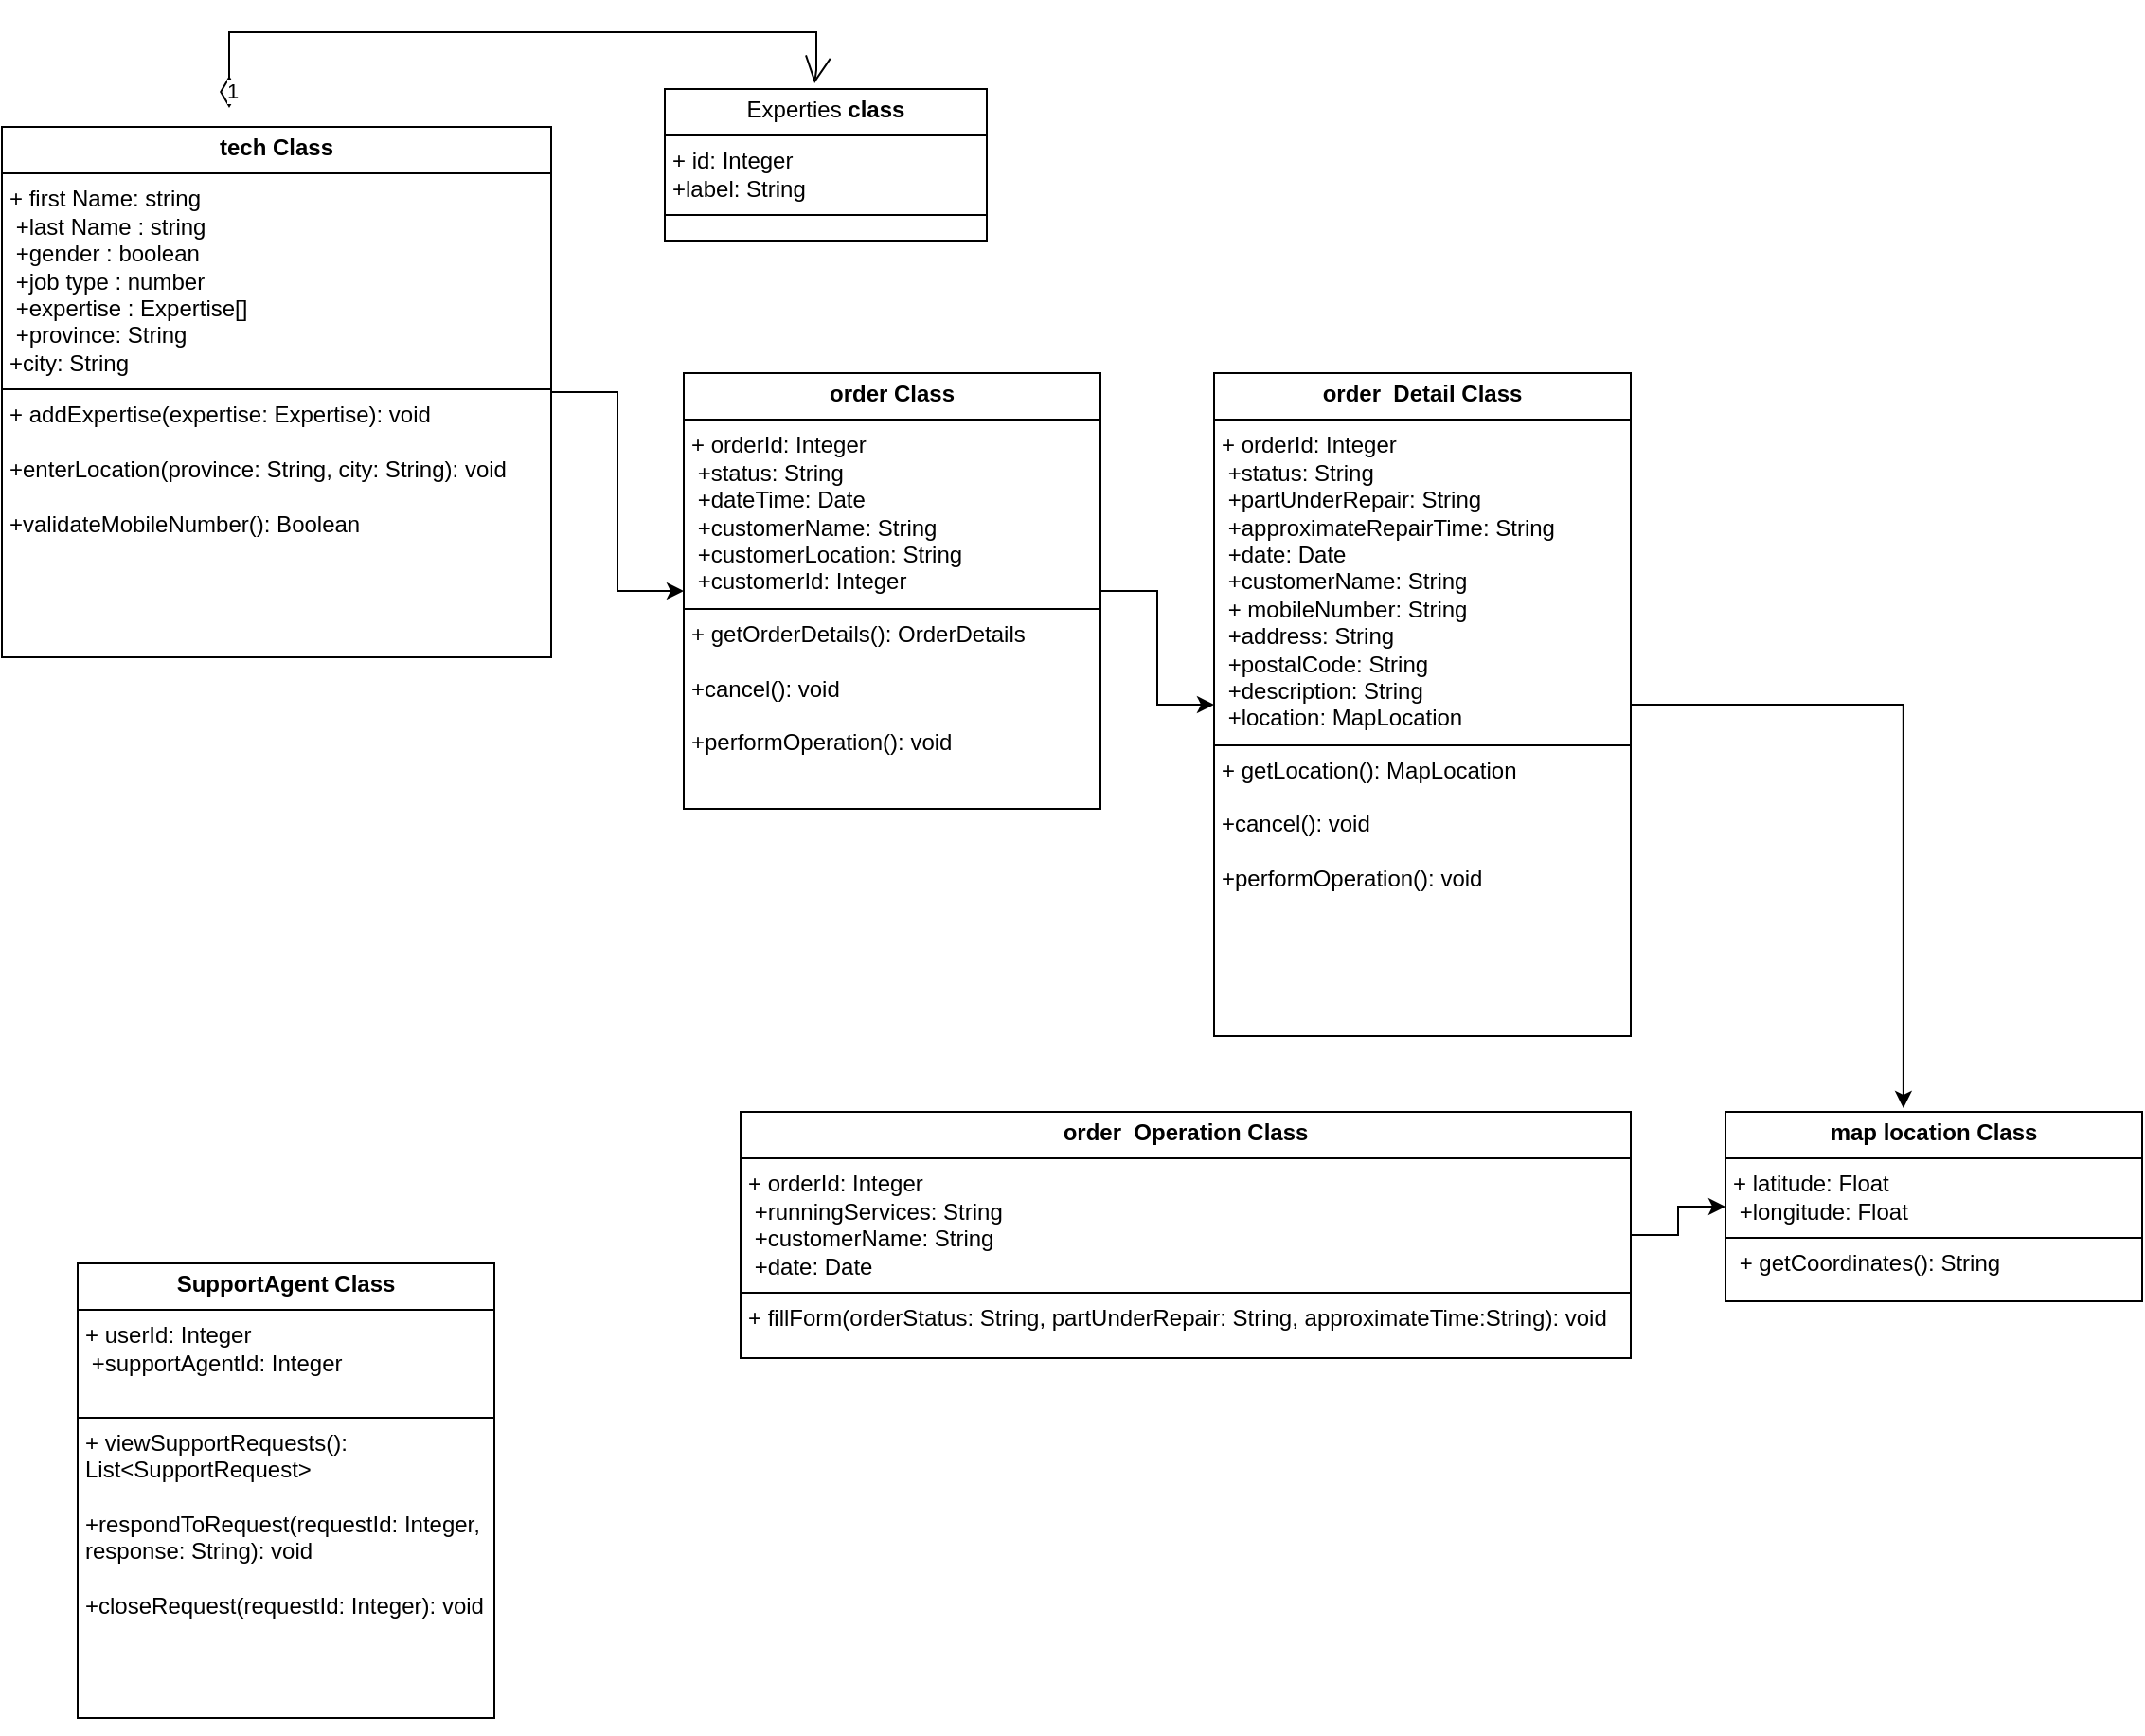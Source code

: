 <mxfile version="24.8.0">
  <diagram name="Page-1" id="c4acf3e9-155e-7222-9cf6-157b1a14988f">
    <mxGraphModel dx="880" dy="434" grid="1" gridSize="10" guides="1" tooltips="1" connect="1" arrows="1" fold="1" page="1" pageScale="1" pageWidth="850" pageHeight="1100" background="none" math="0" shadow="0">
      <root>
        <mxCell id="0" />
        <mxCell id="1" parent="0" />
        <mxCell id="KMtnxI4F0yMecvli3GG7-17" value="" style="edgeStyle=orthogonalEdgeStyle;rounded=0;orthogonalLoop=1;jettySize=auto;html=1;" parent="1" source="KMtnxI4F0yMecvli3GG7-1" target="KMtnxI4F0yMecvli3GG7-8" edge="1">
          <mxGeometry relative="1" as="geometry" />
        </mxCell>
        <mxCell id="KMtnxI4F0yMecvli3GG7-1" value="&lt;p style=&quot;margin:0px;margin-top:4px;text-align:center;&quot;&gt;&lt;b&gt;tech Class&lt;/b&gt;&lt;/p&gt;&lt;hr size=&quot;1&quot; style=&quot;border-style:solid;&quot;&gt;&lt;p style=&quot;margin:0px;margin-left:4px;&quot;&gt;+ first Name: string&lt;/p&gt;&lt;p style=&quot;margin:0px;margin-left:4px;&quot;&gt;&amp;nbsp;+last Name : string&lt;/p&gt;&lt;p style=&quot;margin:0px;margin-left:4px;&quot;&gt;&amp;nbsp;+gender : boolean&lt;/p&gt;&lt;p style=&quot;margin:0px;margin-left:4px;&quot;&gt;&amp;nbsp;+job type : number&lt;br&gt;&amp;nbsp;+expertise :&amp;nbsp;Expertise[]&lt;br&gt;&amp;nbsp;+province: String&lt;br&gt;+city: String&lt;br&gt;&lt;/p&gt;&lt;hr size=&quot;1&quot; style=&quot;border-style:solid;&quot;&gt;&lt;p style=&quot;margin:0px;margin-left:4px;&quot;&gt;+ addExpertise(expertise: Expertise): void&lt;br&gt;&lt;br&gt;+enterLocation(province: String, city: String): void&lt;br&gt;&lt;br&gt;+validateMobileNumber(): Boolean&lt;br&gt;&lt;br&gt;&lt;/p&gt;" style="verticalAlign=top;align=left;overflow=fill;html=1;whiteSpace=wrap;" parent="1" vertex="1">
          <mxGeometry x="10" y="110" width="290" height="280" as="geometry" />
        </mxCell>
        <mxCell id="KMtnxI4F0yMecvli3GG7-4" value="&lt;p style=&quot;margin:0px;margin-top:4px;text-align:center;&quot;&gt;&lt;span style=&quot;background-color: initial; text-align: left;&quot;&gt;Experties&amp;nbsp;&lt;/span&gt;&lt;b&gt;class&lt;/b&gt;&lt;/p&gt;&lt;hr size=&quot;1&quot; style=&quot;border-style:solid;&quot;&gt;&lt;p style=&quot;margin:0px;margin-left:4px;&quot;&gt;+ id: Integer&lt;/p&gt;&lt;p style=&quot;margin:0px;margin-left:4px;&quot;&gt;+label: String&lt;/p&gt;&lt;hr size=&quot;1&quot; style=&quot;border-style:solid;&quot;&gt;&lt;p style=&quot;margin:0px;margin-left:4px;&quot;&gt;&lt;br&gt;&lt;/p&gt;" style="verticalAlign=top;align=left;overflow=fill;html=1;whiteSpace=wrap;" parent="1" vertex="1">
          <mxGeometry x="360" y="90" width="170" height="80" as="geometry" />
        </mxCell>
        <mxCell id="KMtnxI4F0yMecvli3GG7-7" value="1" style="endArrow=open;html=1;endSize=12;startArrow=diamondThin;startSize=14;startFill=0;edgeStyle=orthogonalEdgeStyle;align=left;verticalAlign=bottom;rounded=0;entryX=0.465;entryY=-0.037;entryDx=0;entryDy=0;entryPerimeter=0;" parent="1" target="KMtnxI4F0yMecvli3GG7-4" edge="1">
          <mxGeometry x="-1" y="3" relative="1" as="geometry">
            <mxPoint x="130" y="100" as="sourcePoint" />
            <mxPoint x="290" y="80" as="targetPoint" />
            <Array as="points">
              <mxPoint x="130" y="60" />
              <mxPoint x="440" y="60" />
              <mxPoint x="440" y="80" />
            </Array>
          </mxGeometry>
        </mxCell>
        <mxCell id="KMtnxI4F0yMecvli3GG7-11" value="" style="edgeStyle=orthogonalEdgeStyle;rounded=0;orthogonalLoop=1;jettySize=auto;html=1;" parent="1" source="KMtnxI4F0yMecvli3GG7-8" target="KMtnxI4F0yMecvli3GG7-9" edge="1">
          <mxGeometry relative="1" as="geometry" />
        </mxCell>
        <mxCell id="KMtnxI4F0yMecvli3GG7-8" value="&lt;p style=&quot;margin:0px;margin-top:4px;text-align:center;&quot;&gt;&lt;b&gt;order Class&lt;/b&gt;&lt;/p&gt;&lt;hr size=&quot;1&quot; style=&quot;border-style:solid;&quot;&gt;&lt;p style=&quot;margin:0px;margin-left:4px;&quot;&gt;+ orderId: Integer&lt;/p&gt;&lt;p style=&quot;margin:0px;margin-left:4px;&quot;&gt;&amp;nbsp;+status: String&lt;/p&gt;&lt;p style=&quot;margin:0px;margin-left:4px;&quot;&gt;&amp;nbsp;+dateTime: Date&lt;/p&gt;&lt;p style=&quot;margin:0px;margin-left:4px;&quot;&gt;&amp;nbsp;+customerName: String&lt;br&gt;&amp;nbsp;+customerLocation: String&lt;br&gt;&amp;nbsp;+customerId: Integer&lt;br&gt;&lt;/p&gt;&lt;hr size=&quot;1&quot; style=&quot;border-style:solid;&quot;&gt;&lt;p style=&quot;margin:0px;margin-left:4px;&quot;&gt;+ getOrderDetails(): OrderDetails&lt;br&gt;&lt;br&gt;+cancel(): void&lt;br&gt;&lt;br&gt;+performOperation(): void&lt;br&gt;&lt;/p&gt;" style="verticalAlign=top;align=left;overflow=fill;html=1;whiteSpace=wrap;" parent="1" vertex="1">
          <mxGeometry x="370" y="240" width="220" height="230" as="geometry" />
        </mxCell>
        <mxCell id="KMtnxI4F0yMecvli3GG7-9" value="&lt;p style=&quot;margin:0px;margin-top:4px;text-align:center;&quot;&gt;&lt;b&gt;order&amp;nbsp; Detail Class&lt;/b&gt;&lt;/p&gt;&lt;hr size=&quot;1&quot; style=&quot;border-style:solid;&quot;&gt;&lt;p style=&quot;margin:0px;margin-left:4px;&quot;&gt;+ orderId: Integer&lt;/p&gt;&lt;p style=&quot;margin:0px;margin-left:4px;&quot;&gt;&amp;nbsp;+status: String&lt;/p&gt;&lt;p style=&quot;margin:0px;margin-left:4px;&quot;&gt;&amp;nbsp;+partUnderRepair: String&lt;/p&gt;&lt;p style=&quot;margin:0px;margin-left:4px;&quot;&gt;&amp;nbsp;+approximateRepairTime: String&lt;br&gt;&amp;nbsp;+date: Date&lt;br&gt;&amp;nbsp;+customerName: String&lt;br&gt;&amp;nbsp;+&amp;nbsp;mobileNumber: String&lt;br&gt;&amp;nbsp;+address: String&lt;br&gt;&amp;nbsp;+postalCode: String&lt;br&gt;&amp;nbsp;+description: String&lt;br&gt;&amp;nbsp;+location: MapLocation&lt;/p&gt;&lt;hr size=&quot;1&quot; style=&quot;border-style:solid;&quot;&gt;&lt;p style=&quot;margin:0px;margin-left:4px;&quot;&gt;+ getLocation(): MapLocation&lt;br&gt;&lt;br&gt;+cancel(): void&lt;br&gt;&lt;br&gt;+performOperation(): void&lt;br&gt;&lt;/p&gt;" style="verticalAlign=top;align=left;overflow=fill;html=1;whiteSpace=wrap;" parent="1" vertex="1">
          <mxGeometry x="650" y="240" width="220" height="350" as="geometry" />
        </mxCell>
        <mxCell id="KMtnxI4F0yMecvli3GG7-14" value="" style="edgeStyle=orthogonalEdgeStyle;rounded=0;orthogonalLoop=1;jettySize=auto;html=1;" parent="1" source="KMtnxI4F0yMecvli3GG7-12" target="KMtnxI4F0yMecvli3GG7-13" edge="1">
          <mxGeometry relative="1" as="geometry" />
        </mxCell>
        <mxCell id="KMtnxI4F0yMecvli3GG7-12" value="&lt;p style=&quot;margin:0px;margin-top:4px;text-align:center;&quot;&gt;&lt;b&gt;order&amp;nbsp; Operation Class&lt;/b&gt;&lt;/p&gt;&lt;hr size=&quot;1&quot; style=&quot;border-style:solid;&quot;&gt;&lt;p style=&quot;margin:0px;margin-left:4px;&quot;&gt;+ orderId: Integer&lt;/p&gt;&lt;p style=&quot;margin:0px;margin-left:4px;&quot;&gt;&amp;nbsp;+runningServices: String&lt;/p&gt;&lt;p style=&quot;margin:0px;margin-left:4px;&quot;&gt;&amp;nbsp;+customerName: String&lt;/p&gt;&lt;p style=&quot;margin:0px;margin-left:4px;&quot;&gt;&amp;nbsp;+date: Date&lt;br&gt;&lt;/p&gt;&lt;hr size=&quot;1&quot; style=&quot;border-style:solid;&quot;&gt;&lt;p style=&quot;margin:0px;margin-left:4px;&quot;&gt;+ fillForm(orderStatus: String, partUnderRepair: String, approximateTime:String): void&lt;br&gt;&lt;/p&gt;" style="verticalAlign=top;align=left;overflow=fill;html=1;whiteSpace=wrap;" parent="1" vertex="1">
          <mxGeometry x="400" y="630" width="470" height="130" as="geometry" />
        </mxCell>
        <mxCell id="KMtnxI4F0yMecvli3GG7-13" value="&lt;p style=&quot;margin:0px;margin-top:4px;text-align:center;&quot;&gt;&lt;b&gt;map location Class&lt;/b&gt;&lt;/p&gt;&lt;hr size=&quot;1&quot; style=&quot;border-style:solid;&quot;&gt;&lt;p style=&quot;margin:0px;margin-left:4px;&quot;&gt;+ latitude: Float&lt;/p&gt;&lt;p style=&quot;margin:0px;margin-left:4px;&quot;&gt;&amp;nbsp;+longitude: Float&lt;/p&gt;&lt;hr size=&quot;1&quot; style=&quot;border-style:solid;&quot;&gt;&lt;p style=&quot;margin:0px;margin-left:4px;&quot;&gt;&amp;nbsp;+ getCoordinates(): String&lt;br&gt;&lt;/p&gt;" style="verticalAlign=top;align=left;overflow=fill;html=1;whiteSpace=wrap;" parent="1" vertex="1">
          <mxGeometry x="920" y="630" width="220" height="100" as="geometry" />
        </mxCell>
        <mxCell id="KMtnxI4F0yMecvli3GG7-18" style="edgeStyle=orthogonalEdgeStyle;rounded=0;orthogonalLoop=1;jettySize=auto;html=1;entryX=0.427;entryY=-0.02;entryDx=0;entryDy=0;entryPerimeter=0;" parent="1" source="KMtnxI4F0yMecvli3GG7-9" target="KMtnxI4F0yMecvli3GG7-13" edge="1">
          <mxGeometry relative="1" as="geometry" />
        </mxCell>
        <mxCell id="8-92jS36UHPeJMl3_JFY-2" value="&lt;p style=&quot;margin:0px;margin-top:4px;text-align:center;&quot;&gt;&lt;b&gt;SupportAgent Class&lt;/b&gt;&lt;br&gt;&lt;/p&gt;&lt;hr size=&quot;1&quot; style=&quot;border-style:solid;&quot;&gt;&lt;p style=&quot;margin:0px;margin-left:4px;&quot;&gt;+ userId: Integer&lt;/p&gt;&lt;p style=&quot;margin:0px;margin-left:4px;&quot;&gt;&amp;nbsp;+supportAgentId:&amp;nbsp;&lt;span style=&quot;background-color: initial;&quot;&gt;Integer&lt;/span&gt;&lt;/p&gt;&lt;p style=&quot;margin:0px;margin-left:4px;&quot;&gt;&lt;br&gt;&lt;/p&gt;&lt;hr size=&quot;1&quot; style=&quot;border-style:solid;&quot;&gt;&lt;p style=&quot;margin:0px;margin-left:4px;&quot;&gt;+ viewSupportRequests(): List&amp;lt;SupportRequest&amp;gt;&lt;br&gt;&lt;br&gt;+respondToRequest(requestId: Integer, response: String): void&lt;br&gt;&lt;br&gt;+closeRequest(requestId: Integer): void&lt;br&gt;&lt;/p&gt;" style="verticalAlign=top;align=left;overflow=fill;html=1;whiteSpace=wrap;" vertex="1" parent="1">
          <mxGeometry x="50" y="710" width="220" height="240" as="geometry" />
        </mxCell>
        <mxCell id="8-92jS36UHPeJMl3_JFY-3" style="edgeStyle=orthogonalEdgeStyle;rounded=0;orthogonalLoop=1;jettySize=auto;html=1;exitX=0.5;exitY=1;exitDx=0;exitDy=0;" edge="1" parent="1" source="8-92jS36UHPeJMl3_JFY-2" target="8-92jS36UHPeJMl3_JFY-2">
          <mxGeometry relative="1" as="geometry" />
        </mxCell>
      </root>
    </mxGraphModel>
  </diagram>
</mxfile>
